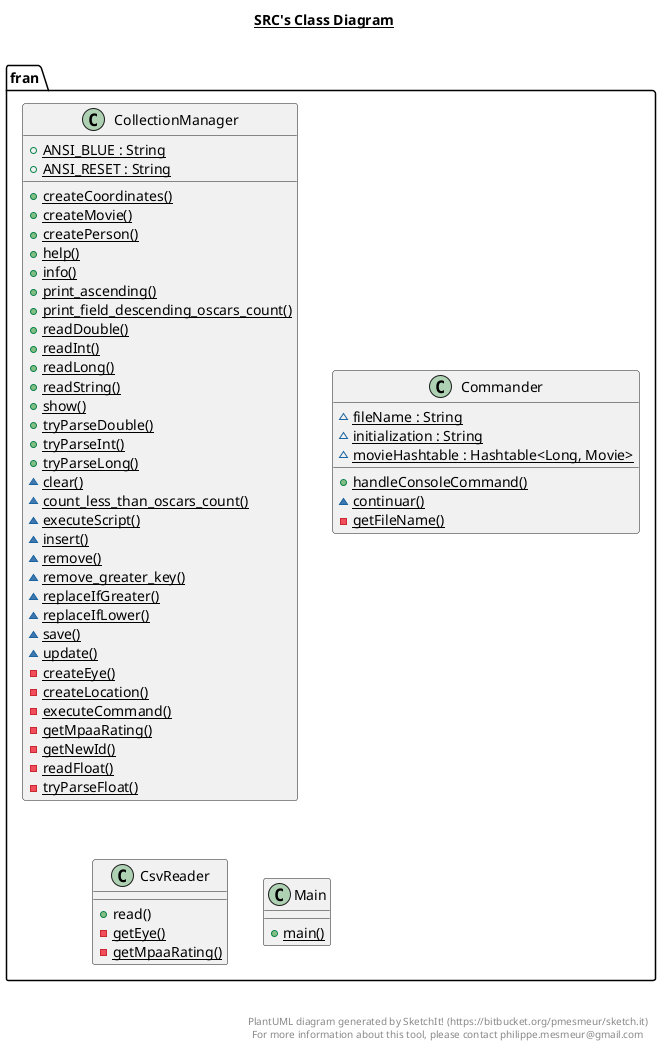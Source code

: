 @startuml

title __SRC's Class Diagram__\n

  namespace fran {
    class CollectionManager {
        {static} + ANSI_BLUE : String
        {static} + ANSI_RESET : String
        {static} + createCoordinates()
        {static} + createMovie()
        {static} + createPerson()
        {static} + help()
        {static} + info()
        {static} + print_ascending()
        {static} + print_field_descending_oscars_count()
        {static} + readDouble()
        {static} + readInt()
        {static} + readLong()
        {static} + readString()
        {static} + show()
        {static} + tryParseDouble()
        {static} + tryParseInt()
        {static} + tryParseLong()
        {static} ~ clear()
        {static} ~ count_less_than_oscars_count()
        {static} ~ executeScript()
        {static} ~ insert()
        {static} ~ remove()
        {static} ~ remove_greater_key()
        {static} ~ replaceIfGreater()
        {static} ~ replaceIfLower()
        {static} ~ save()
        {static} ~ update()
        {static} - createEye()
        {static} - createLocation()
        {static} - executeCommand()
        {static} - getMpaaRating()
        {static} - getNewId()
        {static} - readFloat()
        {static} - tryParseFloat()
    }
  }
  

  namespace fran {
    class Commander {
        {static} ~ fileName : String
        {static} ~ initialization : String
        {static} ~ movieHashtable : Hashtable<Long, Movie>
        {static} + handleConsoleCommand()
        {static} ~ continuar()
        {static} - getFileName()
    }
  }
  

  namespace fran {
    class CsvReader {
        + read()
        {static} - getEye()
        {static} - getMpaaRating()
    }
  }
  

  namespace fran {
    class Main {
        {static} + main()
    }
  }
  



right footer


PlantUML diagram generated by SketchIt! (https://bitbucket.org/pmesmeur/sketch.it)
For more information about this tool, please contact philippe.mesmeur@gmail.com
endfooter

@enduml
